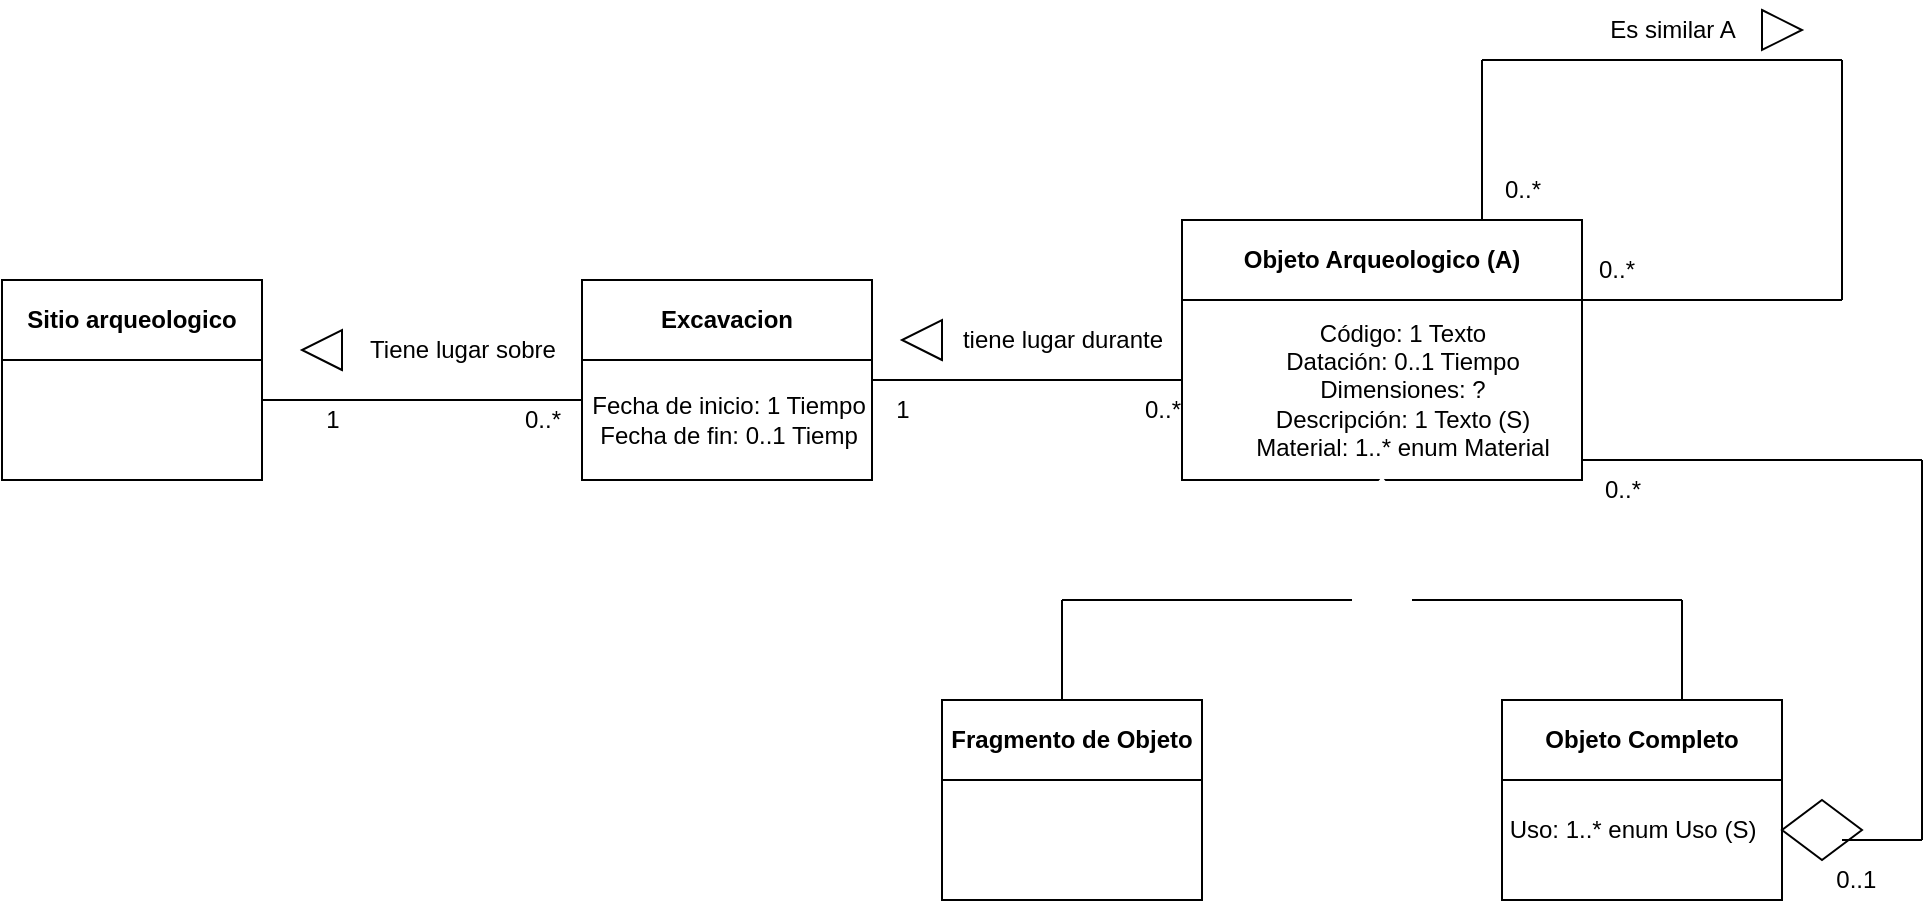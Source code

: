 <mxfile>
    <diagram id="V8YzJ8JQEGxrQz3v510C" name="Página-1">
        <mxGraphModel dx="1088" dy="565" grid="1" gridSize="10" guides="1" tooltips="1" connect="1" arrows="1" fold="1" page="1" pageScale="1" pageWidth="827" pageHeight="1169" math="0" shadow="0">
            <root>
                <mxCell id="0"/>
                <mxCell id="1" parent="0"/>
                <mxCell id="2" value="Sitio arqueologico" style="swimlane;whiteSpace=wrap;html=1;startSize=40;" vertex="1" parent="1">
                    <mxGeometry y="270" width="130" height="100" as="geometry"/>
                </mxCell>
                <mxCell id="3" value="Excavacion" style="swimlane;whiteSpace=wrap;html=1;startSize=40;" vertex="1" parent="1">
                    <mxGeometry x="290" y="270" width="145" height="100" as="geometry"/>
                </mxCell>
                <mxCell id="4" value="Fecha de inicio: 1 Tiempo&lt;br/&gt;Fecha de fin: 0..1 Tiemp" style="text;html=1;align=center;verticalAlign=middle;resizable=0;points=[];autosize=1;strokeColor=none;fillColor=none;" vertex="1" parent="3">
                    <mxGeometry x="-7.5" y="50" width="160" height="40" as="geometry"/>
                </mxCell>
                <mxCell id="5" value="Objeto Arqueologico (A)" style="swimlane;whiteSpace=wrap;html=1;startSize=40;" vertex="1" parent="1">
                    <mxGeometry x="590" y="240" width="200" height="130" as="geometry"/>
                </mxCell>
                <mxCell id="28" value="Código: 1 Texto&lt;br/&gt;Datación: 0..1 Tiempo&lt;br/&gt;Dimensiones: ?&lt;br/&gt;Descripción: 1 Texto (S)&lt;br/&gt;Material: 1..* enum Material" style="text;html=1;align=center;verticalAlign=middle;resizable=0;points=[];autosize=1;strokeColor=none;fillColor=none;" vertex="1" parent="5">
                    <mxGeometry x="25" y="40" width="170" height="90" as="geometry"/>
                </mxCell>
                <mxCell id="7" value="" style="endArrow=none;html=1;entryX=0.047;entryY=0.25;entryDx=0;entryDy=0;entryPerimeter=0;" edge="1" parent="1" target="4">
                    <mxGeometry width="50" height="50" relative="1" as="geometry">
                        <mxPoint x="130" y="330" as="sourcePoint"/>
                        <mxPoint x="200" y="280" as="targetPoint"/>
                    </mxGeometry>
                </mxCell>
                <mxCell id="8" value="Tiene lugar sobre" style="text;html=1;align=center;verticalAlign=middle;resizable=0;points=[];autosize=1;strokeColor=none;fillColor=none;" vertex="1" parent="1">
                    <mxGeometry x="170" y="290" width="120" height="30" as="geometry"/>
                </mxCell>
                <mxCell id="9" value="1" style="text;html=1;align=center;verticalAlign=middle;resizable=0;points=[];autosize=1;strokeColor=none;fillColor=none;" vertex="1" parent="1">
                    <mxGeometry x="150" y="325" width="30" height="30" as="geometry"/>
                </mxCell>
                <mxCell id="11" value="0..*" style="text;html=1;align=center;verticalAlign=middle;resizable=0;points=[];autosize=1;strokeColor=none;fillColor=none;" vertex="1" parent="1">
                    <mxGeometry x="250" y="325" width="40" height="30" as="geometry"/>
                </mxCell>
                <mxCell id="12" value="" style="endArrow=none;html=1;entryX=0.047;entryY=0.75;entryDx=0;entryDy=0;entryPerimeter=0;" edge="1" parent="1">
                    <mxGeometry width="50" height="50" relative="1" as="geometry">
                        <mxPoint x="435" y="320" as="sourcePoint"/>
                        <mxPoint x="590.02" y="320" as="targetPoint"/>
                    </mxGeometry>
                </mxCell>
                <mxCell id="13" value="" style="endArrow=none;html=1;" edge="1" parent="1">
                    <mxGeometry width="50" height="50" relative="1" as="geometry">
                        <mxPoint x="740" y="240" as="sourcePoint"/>
                        <mxPoint x="740" y="160" as="targetPoint"/>
                    </mxGeometry>
                </mxCell>
                <mxCell id="14" value="" style="endArrow=none;html=1;" edge="1" parent="1">
                    <mxGeometry width="50" height="50" relative="1" as="geometry">
                        <mxPoint x="740" y="160" as="sourcePoint"/>
                        <mxPoint x="920" y="160" as="targetPoint"/>
                    </mxGeometry>
                </mxCell>
                <mxCell id="15" value="" style="endArrow=none;html=1;" edge="1" parent="1">
                    <mxGeometry width="50" height="50" relative="1" as="geometry">
                        <mxPoint x="920" y="280" as="sourcePoint"/>
                        <mxPoint x="920" y="160" as="targetPoint"/>
                    </mxGeometry>
                </mxCell>
                <mxCell id="17" value="" style="endArrow=none;html=1;" edge="1" parent="1">
                    <mxGeometry width="50" height="50" relative="1" as="geometry">
                        <mxPoint x="790" y="280" as="sourcePoint"/>
                        <mxPoint x="920" y="280" as="targetPoint"/>
                    </mxGeometry>
                </mxCell>
                <mxCell id="18" value="Es similar A" style="text;html=1;align=center;verticalAlign=middle;resizable=0;points=[];autosize=1;strokeColor=none;fillColor=none;" vertex="1" parent="1">
                    <mxGeometry x="790" y="130" width="90" height="30" as="geometry"/>
                </mxCell>
                <mxCell id="19" value="" style="triangle;whiteSpace=wrap;html=1;" vertex="1" parent="1">
                    <mxGeometry x="880" y="135" width="20" height="20" as="geometry"/>
                </mxCell>
                <mxCell id="21" value="" style="triangle;whiteSpace=wrap;html=1;direction=west;" vertex="1" parent="1">
                    <mxGeometry x="450" y="290" width="20" height="20" as="geometry"/>
                </mxCell>
                <mxCell id="22" value="tiene lugar durante" style="text;html=1;align=center;verticalAlign=middle;resizable=0;points=[];autosize=1;strokeColor=none;fillColor=none;" vertex="1" parent="1">
                    <mxGeometry x="470" y="285" width="120" height="30" as="geometry"/>
                </mxCell>
                <mxCell id="23" value="" style="triangle;whiteSpace=wrap;html=1;direction=west;" vertex="1" parent="1">
                    <mxGeometry x="150" y="295" width="20" height="20" as="geometry"/>
                </mxCell>
                <mxCell id="24" value="1" style="text;html=1;align=center;verticalAlign=middle;resizable=0;points=[];autosize=1;strokeColor=none;fillColor=none;" vertex="1" parent="1">
                    <mxGeometry x="435" y="320" width="30" height="30" as="geometry"/>
                </mxCell>
                <mxCell id="25" value="0..*" style="text;html=1;align=center;verticalAlign=middle;resizable=0;points=[];autosize=1;strokeColor=none;fillColor=none;" vertex="1" parent="1">
                    <mxGeometry x="560" y="320" width="40" height="30" as="geometry"/>
                </mxCell>
                <mxCell id="26" value="0..*" style="text;html=1;align=center;verticalAlign=middle;resizable=0;points=[];autosize=1;strokeColor=none;fillColor=none;" vertex="1" parent="1">
                    <mxGeometry x="740" y="210" width="40" height="30" as="geometry"/>
                </mxCell>
                <mxCell id="27" value="0..*" style="text;html=1;align=center;verticalAlign=middle;resizable=0;points=[];autosize=1;strokeColor=none;fillColor=none;" vertex="1" parent="1">
                    <mxGeometry x="787" y="250" width="40" height="30" as="geometry"/>
                </mxCell>
                <mxCell id="29" value="Fragmento de Objeto" style="swimlane;whiteSpace=wrap;html=1;startSize=40;" vertex="1" parent="1">
                    <mxGeometry x="470" y="480" width="130" height="100" as="geometry"/>
                </mxCell>
                <mxCell id="30" value="Objeto Completo" style="swimlane;whiteSpace=wrap;html=1;startSize=40;" vertex="1" parent="1">
                    <mxGeometry x="750" y="480" width="140" height="100" as="geometry"/>
                </mxCell>
                <mxCell id="32" value="Uso: 1..* enum Uso (S)" style="text;html=1;align=center;verticalAlign=middle;resizable=0;points=[];autosize=1;strokeColor=none;fillColor=none;" vertex="1" parent="30">
                    <mxGeometry x="-10" y="50" width="150" height="30" as="geometry"/>
                </mxCell>
                <mxCell id="33" value="" style="rhombus;whiteSpace=wrap;html=1;fillColor=#FFFFFF;" vertex="1" parent="1">
                    <mxGeometry x="890" y="530" width="40" height="30" as="geometry"/>
                </mxCell>
                <mxCell id="36" value="" style="endArrow=none;html=1;" edge="1" parent="1">
                    <mxGeometry width="50" height="50" relative="1" as="geometry">
                        <mxPoint x="920" y="550" as="sourcePoint"/>
                        <mxPoint x="960" y="550" as="targetPoint"/>
                    </mxGeometry>
                </mxCell>
                <mxCell id="37" value="" style="endArrow=none;html=1;" edge="1" parent="1">
                    <mxGeometry width="50" height="50" relative="1" as="geometry">
                        <mxPoint x="960" y="550" as="sourcePoint"/>
                        <mxPoint x="960" y="360" as="targetPoint"/>
                    </mxGeometry>
                </mxCell>
                <mxCell id="38" value="" style="endArrow=none;html=1;" edge="1" parent="1">
                    <mxGeometry width="50" height="50" relative="1" as="geometry">
                        <mxPoint x="790" y="360" as="sourcePoint"/>
                        <mxPoint x="960" y="360" as="targetPoint"/>
                    </mxGeometry>
                </mxCell>
                <mxCell id="40" value="&amp;nbsp;0..1" style="text;html=1;align=center;verticalAlign=middle;resizable=0;points=[];autosize=1;strokeColor=none;fillColor=none;" vertex="1" parent="1">
                    <mxGeometry x="900" y="555" width="50" height="30" as="geometry"/>
                </mxCell>
                <mxCell id="41" value="" style="endArrow=none;html=1;" edge="1" parent="1">
                    <mxGeometry width="50" height="50" relative="1" as="geometry">
                        <mxPoint x="530" y="480" as="sourcePoint"/>
                        <mxPoint x="530" y="430" as="targetPoint"/>
                    </mxGeometry>
                </mxCell>
                <mxCell id="42" value="" style="endArrow=none;html=1;" edge="1" parent="1">
                    <mxGeometry width="50" height="50" relative="1" as="geometry">
                        <mxPoint x="840" y="480" as="sourcePoint"/>
                        <mxPoint x="840" y="430" as="targetPoint"/>
                    </mxGeometry>
                </mxCell>
                <mxCell id="43" value="" style="endArrow=none;html=1;" edge="1" parent="1">
                    <mxGeometry width="50" height="50" relative="1" as="geometry">
                        <mxPoint x="530" y="430" as="sourcePoint"/>
                        <mxPoint x="840" y="430" as="targetPoint"/>
                    </mxGeometry>
                </mxCell>
                <mxCell id="46" value="" style="verticalLabelPosition=bottom;verticalAlign=top;html=1;strokeWidth=2;shape=mxgraph.arrows2.arrow;dy=0.6;dx=40;notch=0;direction=north;strokeColor=#FFFFFF;fillColor=#FFFFFF;" vertex="1" parent="1">
                    <mxGeometry x="655" y="370" width="70" height="60" as="geometry"/>
                </mxCell>
                <mxCell id="47" value="0..*" style="text;html=1;align=center;verticalAlign=middle;resizable=0;points=[];autosize=1;strokeColor=none;fillColor=none;" vertex="1" parent="1">
                    <mxGeometry x="790" y="360" width="40" height="30" as="geometry"/>
                </mxCell>
            </root>
        </mxGraphModel>
    </diagram>
</mxfile>